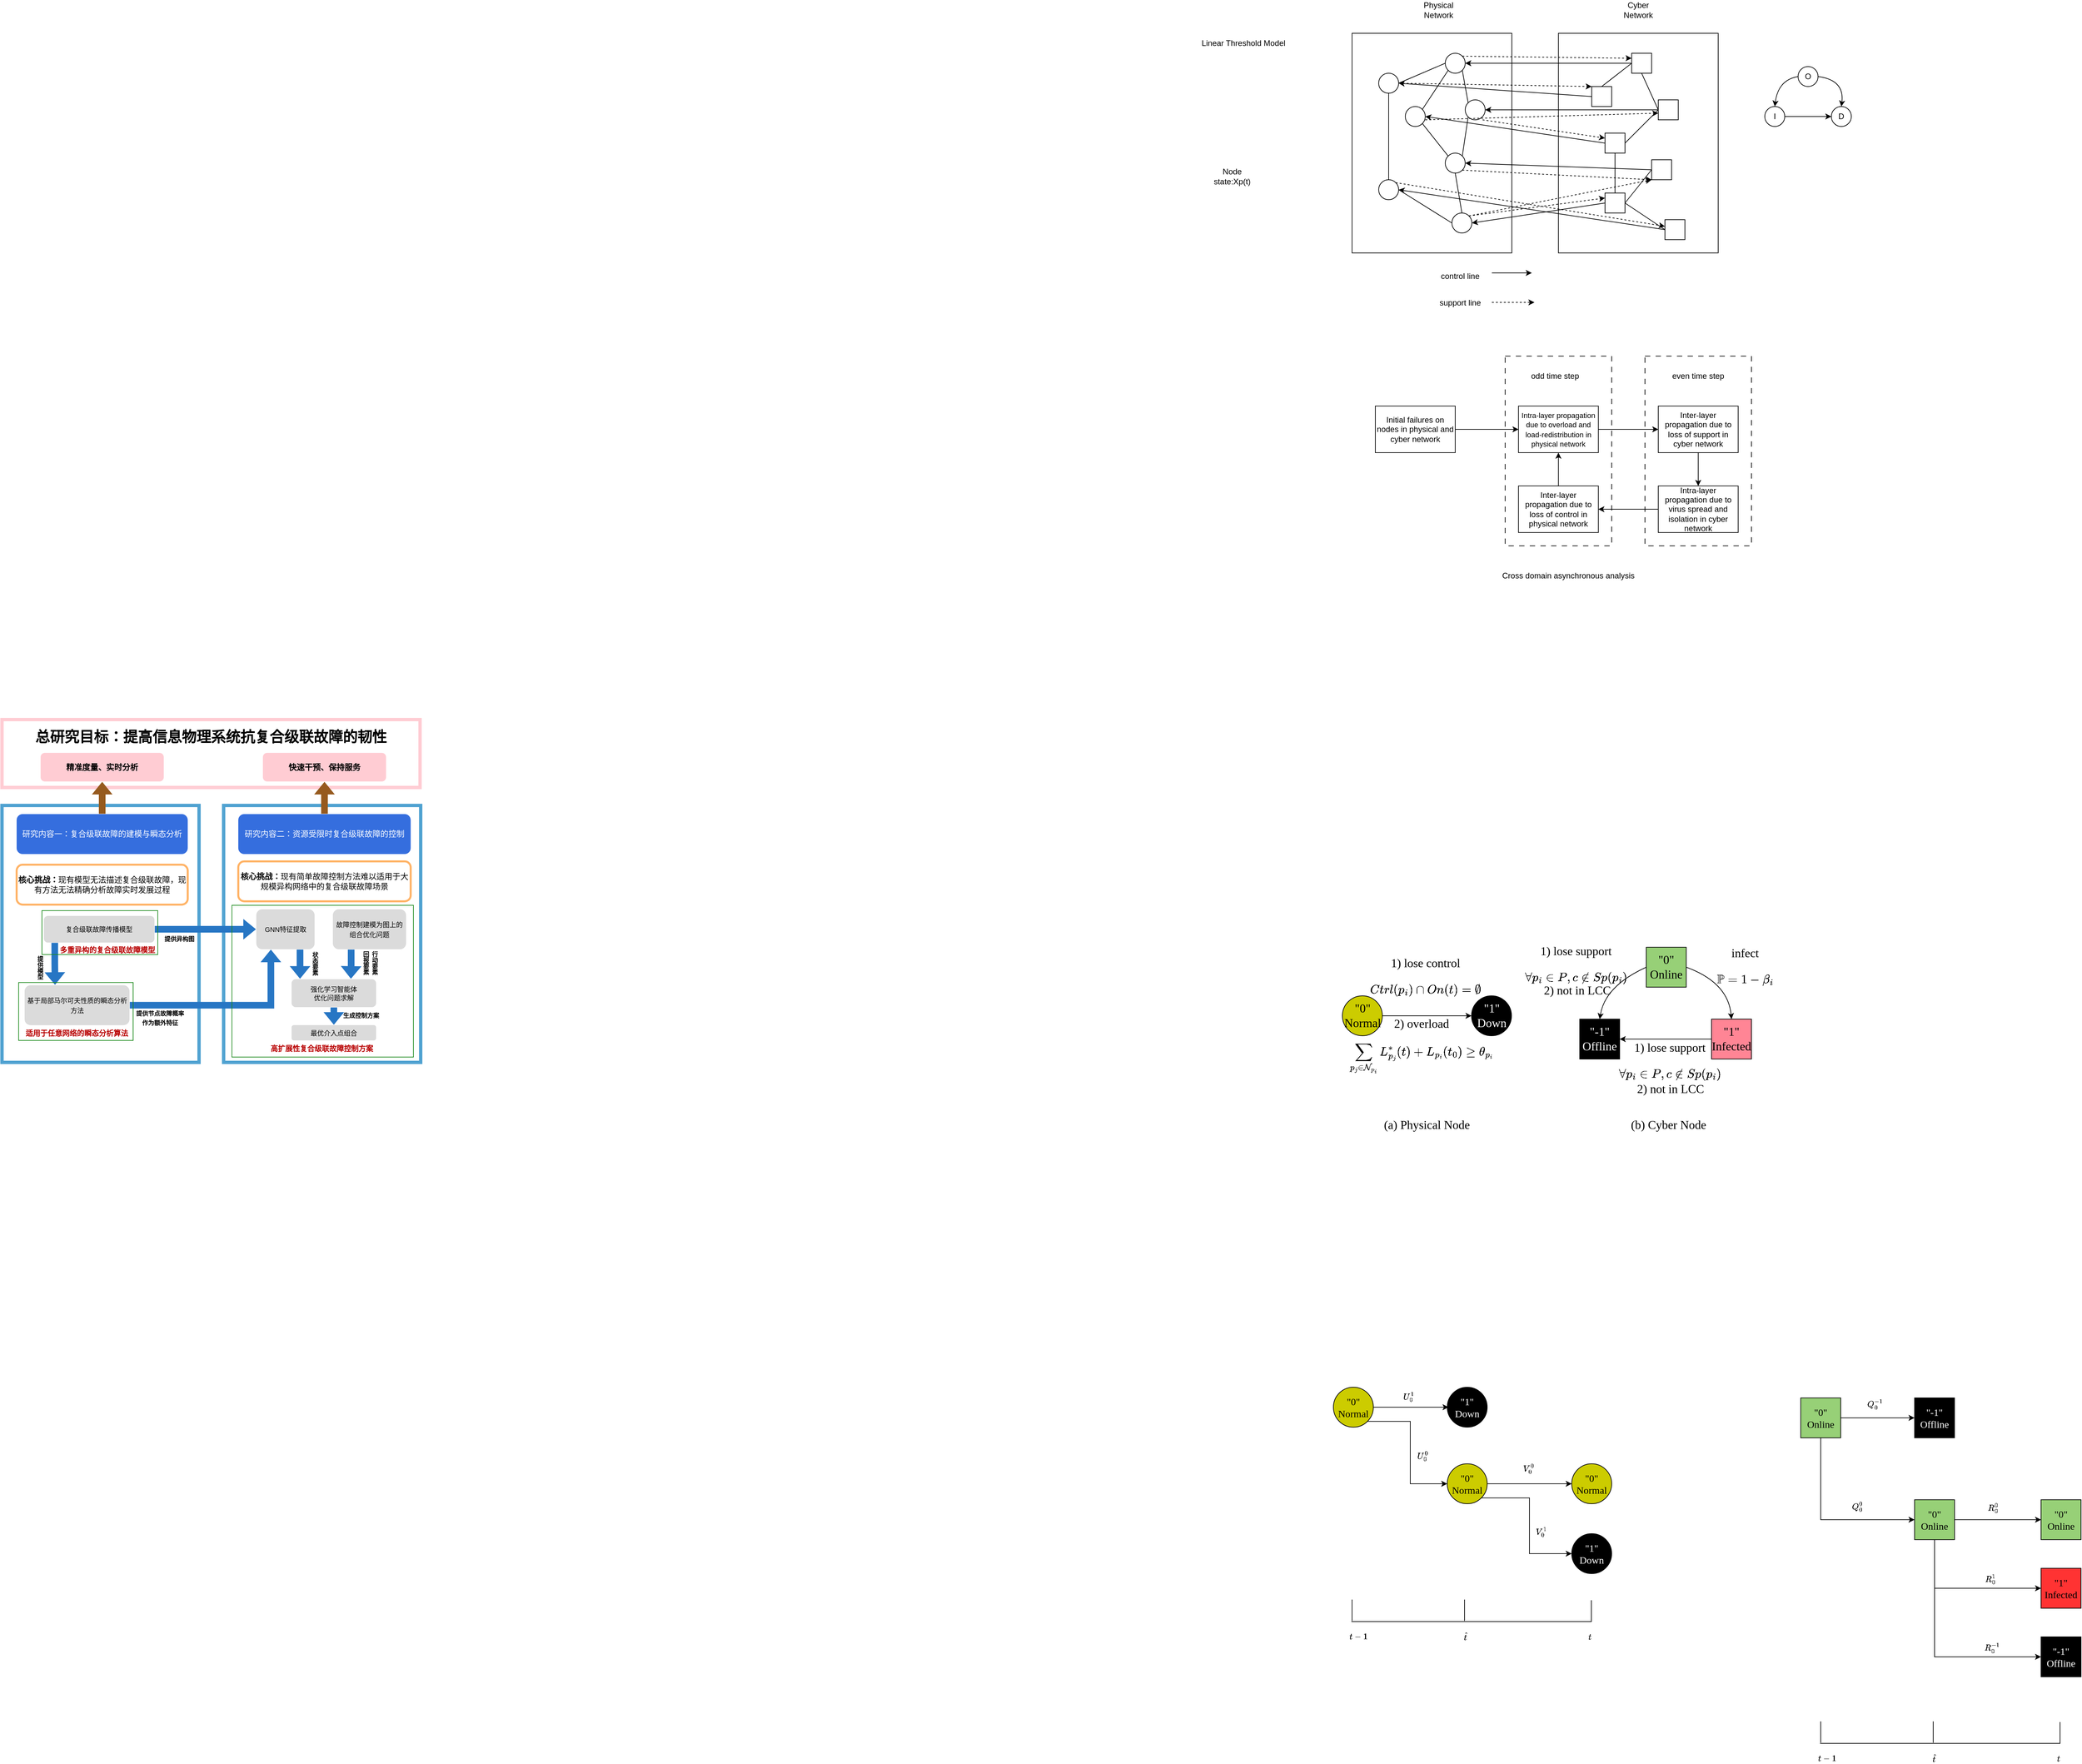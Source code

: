<mxfile version="24.7.16">
  <diagram name="第 1 页" id="u9oxC_GmH5SRg3YtXVf3">
    <mxGraphModel dx="3581" dy="1053" grid="0" gridSize="10" guides="1" tooltips="1" connect="1" arrows="1" fold="1" page="0" pageScale="1" pageWidth="827" pageHeight="1169" math="1" shadow="0">
      <root>
        <mxCell id="0" />
        <mxCell id="1" parent="0" />
        <mxCell id="3hDGh_fN547TRMsfohZi-88" value="" style="rounded=0;whiteSpace=wrap;html=1;dashed=1;dashPattern=8 8;" parent="1" vertex="1">
          <mxGeometry x="190" y="525" width="160" height="285" as="geometry" />
        </mxCell>
        <mxCell id="3hDGh_fN547TRMsfohZi-86" value="" style="rounded=0;whiteSpace=wrap;html=1;dashed=1;dashPattern=8 8;" parent="1" vertex="1">
          <mxGeometry x="-20" y="525" width="160" height="285" as="geometry" />
        </mxCell>
        <mxCell id="3hDGh_fN547TRMsfohZi-1" value="" style="rounded=0;whiteSpace=wrap;html=1;" parent="1" vertex="1">
          <mxGeometry x="-250" y="40" width="240" height="330" as="geometry" />
        </mxCell>
        <mxCell id="3hDGh_fN547TRMsfohZi-2" value="" style="ellipse;whiteSpace=wrap;html=1;aspect=fixed;" parent="1" vertex="1">
          <mxGeometry x="-110" y="70" width="30" height="30" as="geometry" />
        </mxCell>
        <mxCell id="3hDGh_fN547TRMsfohZi-3" value="" style="ellipse;whiteSpace=wrap;html=1;aspect=fixed;" parent="1" vertex="1">
          <mxGeometry x="-170" y="150" width="30" height="30" as="geometry" />
        </mxCell>
        <mxCell id="3hDGh_fN547TRMsfohZi-4" value="" style="ellipse;whiteSpace=wrap;html=1;aspect=fixed;" parent="1" vertex="1">
          <mxGeometry x="-80" y="140" width="30" height="30" as="geometry" />
        </mxCell>
        <mxCell id="3hDGh_fN547TRMsfohZi-5" value="" style="ellipse;whiteSpace=wrap;html=1;aspect=fixed;" parent="1" vertex="1">
          <mxGeometry x="-210" y="100" width="30" height="30" as="geometry" />
        </mxCell>
        <mxCell id="3hDGh_fN547TRMsfohZi-6" value="" style="ellipse;whiteSpace=wrap;html=1;aspect=fixed;" parent="1" vertex="1">
          <mxGeometry x="-210" y="260" width="30" height="30" as="geometry" />
        </mxCell>
        <mxCell id="3hDGh_fN547TRMsfohZi-7" value="" style="ellipse;whiteSpace=wrap;html=1;aspect=fixed;" parent="1" vertex="1">
          <mxGeometry x="-110" y="220" width="30" height="30" as="geometry" />
        </mxCell>
        <mxCell id="3hDGh_fN547TRMsfohZi-8" value="" style="ellipse;whiteSpace=wrap;html=1;aspect=fixed;" parent="1" vertex="1">
          <mxGeometry x="-100" y="310" width="30" height="30" as="geometry" />
        </mxCell>
        <mxCell id="3hDGh_fN547TRMsfohZi-10" value="" style="endArrow=none;html=1;rounded=0;entryX=0;entryY=1;entryDx=0;entryDy=0;exitX=1;exitY=0;exitDx=0;exitDy=0;" parent="1" source="3hDGh_fN547TRMsfohZi-3" target="3hDGh_fN547TRMsfohZi-2" edge="1">
          <mxGeometry width="50" height="50" relative="1" as="geometry">
            <mxPoint x="-90" y="430" as="sourcePoint" />
            <mxPoint x="-40" y="380" as="targetPoint" />
          </mxGeometry>
        </mxCell>
        <mxCell id="3hDGh_fN547TRMsfohZi-11" value="" style="endArrow=none;html=1;rounded=0;entryX=1;entryY=1;entryDx=0;entryDy=0;exitX=0;exitY=0;exitDx=0;exitDy=0;" parent="1" source="3hDGh_fN547TRMsfohZi-4" target="3hDGh_fN547TRMsfohZi-2" edge="1">
          <mxGeometry width="50" height="50" relative="1" as="geometry">
            <mxPoint x="-90" y="430" as="sourcePoint" />
            <mxPoint x="-40" y="380" as="targetPoint" />
          </mxGeometry>
        </mxCell>
        <mxCell id="3hDGh_fN547TRMsfohZi-12" value="" style="endArrow=none;html=1;rounded=0;entryX=0;entryY=0.5;entryDx=0;entryDy=0;exitX=1;exitY=0.5;exitDx=0;exitDy=0;" parent="1" source="3hDGh_fN547TRMsfohZi-5" target="3hDGh_fN547TRMsfohZi-2" edge="1">
          <mxGeometry width="50" height="50" relative="1" as="geometry">
            <mxPoint x="-90" y="430" as="sourcePoint" />
            <mxPoint x="-40" y="380" as="targetPoint" />
          </mxGeometry>
        </mxCell>
        <mxCell id="3hDGh_fN547TRMsfohZi-13" value="" style="endArrow=none;html=1;rounded=0;entryX=1;entryY=1;entryDx=0;entryDy=0;exitX=0;exitY=0;exitDx=0;exitDy=0;" parent="1" source="3hDGh_fN547TRMsfohZi-7" target="3hDGh_fN547TRMsfohZi-3" edge="1">
          <mxGeometry width="50" height="50" relative="1" as="geometry">
            <mxPoint x="-90" y="430" as="sourcePoint" />
            <mxPoint x="-40" y="380" as="targetPoint" />
          </mxGeometry>
        </mxCell>
        <mxCell id="3hDGh_fN547TRMsfohZi-14" value="" style="endArrow=none;html=1;rounded=0;entryX=0;entryY=1;entryDx=0;entryDy=0;exitX=1;exitY=0;exitDx=0;exitDy=0;" parent="1" source="3hDGh_fN547TRMsfohZi-7" target="3hDGh_fN547TRMsfohZi-4" edge="1">
          <mxGeometry width="50" height="50" relative="1" as="geometry">
            <mxPoint x="-90" y="430" as="sourcePoint" />
            <mxPoint x="-40" y="380" as="targetPoint" />
          </mxGeometry>
        </mxCell>
        <mxCell id="3hDGh_fN547TRMsfohZi-15" value="" style="endArrow=none;html=1;rounded=0;entryX=0.5;entryY=1;entryDx=0;entryDy=0;exitX=0.5;exitY=0;exitDx=0;exitDy=0;" parent="1" source="3hDGh_fN547TRMsfohZi-8" target="3hDGh_fN547TRMsfohZi-7" edge="1">
          <mxGeometry width="50" height="50" relative="1" as="geometry">
            <mxPoint x="-90" y="430" as="sourcePoint" />
            <mxPoint x="-40" y="380" as="targetPoint" />
          </mxGeometry>
        </mxCell>
        <mxCell id="3hDGh_fN547TRMsfohZi-16" value="" style="endArrow=none;html=1;rounded=0;entryX=0.5;entryY=1;entryDx=0;entryDy=0;exitX=0.5;exitY=0;exitDx=0;exitDy=0;" parent="1" source="3hDGh_fN547TRMsfohZi-6" target="3hDGh_fN547TRMsfohZi-5" edge="1">
          <mxGeometry width="50" height="50" relative="1" as="geometry">
            <mxPoint x="-90" y="430" as="sourcePoint" />
            <mxPoint x="-40" y="380" as="targetPoint" />
          </mxGeometry>
        </mxCell>
        <mxCell id="3hDGh_fN547TRMsfohZi-17" value="" style="endArrow=none;html=1;rounded=0;entryX=1;entryY=0.5;entryDx=0;entryDy=0;exitX=0;exitY=0.5;exitDx=0;exitDy=0;" parent="1" source="3hDGh_fN547TRMsfohZi-8" target="3hDGh_fN547TRMsfohZi-6" edge="1">
          <mxGeometry width="50" height="50" relative="1" as="geometry">
            <mxPoint x="-90" y="430" as="sourcePoint" />
            <mxPoint x="-40" y="380" as="targetPoint" />
          </mxGeometry>
        </mxCell>
        <mxCell id="3hDGh_fN547TRMsfohZi-18" value="" style="rounded=0;whiteSpace=wrap;html=1;" parent="1" vertex="1">
          <mxGeometry x="60" y="40" width="240" height="330" as="geometry" />
        </mxCell>
        <mxCell id="3hDGh_fN547TRMsfohZi-32" value="" style="rounded=0;whiteSpace=wrap;html=1;" parent="1" vertex="1">
          <mxGeometry x="170" y="70" width="30" height="30" as="geometry" />
        </mxCell>
        <mxCell id="3hDGh_fN547TRMsfohZi-33" value="" style="rounded=0;whiteSpace=wrap;html=1;" parent="1" vertex="1">
          <mxGeometry x="110" y="120" width="30" height="30" as="geometry" />
        </mxCell>
        <mxCell id="3hDGh_fN547TRMsfohZi-34" value="" style="rounded=0;whiteSpace=wrap;html=1;" parent="1" vertex="1">
          <mxGeometry x="210" y="140" width="30" height="30" as="geometry" />
        </mxCell>
        <mxCell id="3hDGh_fN547TRMsfohZi-35" value="" style="rounded=0;whiteSpace=wrap;html=1;" parent="1" vertex="1">
          <mxGeometry x="130" y="190" width="30" height="30" as="geometry" />
        </mxCell>
        <mxCell id="3hDGh_fN547TRMsfohZi-36" value="" style="rounded=0;whiteSpace=wrap;html=1;" parent="1" vertex="1">
          <mxGeometry x="200" y="230" width="30" height="30" as="geometry" />
        </mxCell>
        <mxCell id="3hDGh_fN547TRMsfohZi-37" value="" style="rounded=0;whiteSpace=wrap;html=1;" parent="1" vertex="1">
          <mxGeometry x="130" y="280" width="30" height="30" as="geometry" />
        </mxCell>
        <mxCell id="3hDGh_fN547TRMsfohZi-38" value="" style="rounded=0;whiteSpace=wrap;html=1;" parent="1" vertex="1">
          <mxGeometry x="220" y="320" width="30" height="30" as="geometry" />
        </mxCell>
        <mxCell id="3hDGh_fN547TRMsfohZi-39" value="" style="endArrow=none;html=1;rounded=0;entryX=0;entryY=0.5;entryDx=0;entryDy=0;exitX=0.5;exitY=0;exitDx=0;exitDy=0;" parent="1" source="3hDGh_fN547TRMsfohZi-33" target="3hDGh_fN547TRMsfohZi-32" edge="1">
          <mxGeometry width="50" height="50" relative="1" as="geometry">
            <mxPoint x="-40" y="310" as="sourcePoint" />
            <mxPoint x="10" y="260" as="targetPoint" />
          </mxGeometry>
        </mxCell>
        <mxCell id="3hDGh_fN547TRMsfohZi-40" value="" style="endArrow=none;html=1;rounded=0;entryX=0.5;entryY=1;entryDx=0;entryDy=0;exitX=0;exitY=0.5;exitDx=0;exitDy=0;" parent="1" source="3hDGh_fN547TRMsfohZi-34" target="3hDGh_fN547TRMsfohZi-32" edge="1">
          <mxGeometry width="50" height="50" relative="1" as="geometry">
            <mxPoint x="-40" y="310" as="sourcePoint" />
            <mxPoint x="10" y="260" as="targetPoint" />
          </mxGeometry>
        </mxCell>
        <mxCell id="3hDGh_fN547TRMsfohZi-41" value="" style="endArrow=none;html=1;rounded=0;entryX=0;entryY=0.5;entryDx=0;entryDy=0;exitX=1;exitY=0.5;exitDx=0;exitDy=0;" parent="1" source="3hDGh_fN547TRMsfohZi-35" target="3hDGh_fN547TRMsfohZi-34" edge="1">
          <mxGeometry width="50" height="50" relative="1" as="geometry">
            <mxPoint x="-40" y="310" as="sourcePoint" />
            <mxPoint x="10" y="260" as="targetPoint" />
          </mxGeometry>
        </mxCell>
        <mxCell id="3hDGh_fN547TRMsfohZi-42" value="" style="endArrow=none;html=1;rounded=0;entryX=0.5;entryY=1;entryDx=0;entryDy=0;exitX=0.5;exitY=0;exitDx=0;exitDy=0;" parent="1" source="3hDGh_fN547TRMsfohZi-37" target="3hDGh_fN547TRMsfohZi-35" edge="1">
          <mxGeometry width="50" height="50" relative="1" as="geometry">
            <mxPoint x="-40" y="310" as="sourcePoint" />
            <mxPoint x="10" y="260" as="targetPoint" />
          </mxGeometry>
        </mxCell>
        <mxCell id="3hDGh_fN547TRMsfohZi-43" value="" style="endArrow=none;html=1;rounded=0;entryX=0;entryY=0.5;entryDx=0;entryDy=0;exitX=1;exitY=0.5;exitDx=0;exitDy=0;" parent="1" source="3hDGh_fN547TRMsfohZi-37" target="3hDGh_fN547TRMsfohZi-36" edge="1">
          <mxGeometry width="50" height="50" relative="1" as="geometry">
            <mxPoint x="-40" y="310" as="sourcePoint" />
            <mxPoint x="10" y="260" as="targetPoint" />
          </mxGeometry>
        </mxCell>
        <mxCell id="3hDGh_fN547TRMsfohZi-44" value="" style="endArrow=none;html=1;rounded=0;entryX=0;entryY=0.5;entryDx=0;entryDy=0;exitX=1;exitY=0.5;exitDx=0;exitDy=0;" parent="1" source="3hDGh_fN547TRMsfohZi-37" target="3hDGh_fN547TRMsfohZi-38" edge="1">
          <mxGeometry width="50" height="50" relative="1" as="geometry">
            <mxPoint x="-40" y="310" as="sourcePoint" />
            <mxPoint x="10" y="260" as="targetPoint" />
          </mxGeometry>
        </mxCell>
        <mxCell id="3hDGh_fN547TRMsfohZi-45" value="" style="endArrow=classic;html=1;rounded=0;exitX=0;exitY=0.5;exitDx=0;exitDy=0;entryX=1;entryY=0.5;entryDx=0;entryDy=0;" parent="1" source="3hDGh_fN547TRMsfohZi-37" target="3hDGh_fN547TRMsfohZi-8" edge="1">
          <mxGeometry width="50" height="50" relative="1" as="geometry">
            <mxPoint x="30" y="310" as="sourcePoint" />
            <mxPoint x="80" y="260" as="targetPoint" />
          </mxGeometry>
        </mxCell>
        <mxCell id="3hDGh_fN547TRMsfohZi-46" value="" style="endArrow=classic;html=1;rounded=0;exitX=0;exitY=0.5;exitDx=0;exitDy=0;entryX=1;entryY=0.5;entryDx=0;entryDy=0;" parent="1" source="3hDGh_fN547TRMsfohZi-38" target="3hDGh_fN547TRMsfohZi-6" edge="1">
          <mxGeometry width="50" height="50" relative="1" as="geometry">
            <mxPoint x="30" y="310" as="sourcePoint" />
            <mxPoint x="80" y="260" as="targetPoint" />
          </mxGeometry>
        </mxCell>
        <mxCell id="3hDGh_fN547TRMsfohZi-47" value="" style="endArrow=classic;html=1;rounded=0;exitX=0;exitY=0.5;exitDx=0;exitDy=0;entryX=1;entryY=0.5;entryDx=0;entryDy=0;" parent="1" source="3hDGh_fN547TRMsfohZi-36" target="3hDGh_fN547TRMsfohZi-7" edge="1">
          <mxGeometry width="50" height="50" relative="1" as="geometry">
            <mxPoint x="30" y="310" as="sourcePoint" />
            <mxPoint x="80" y="260" as="targetPoint" />
          </mxGeometry>
        </mxCell>
        <mxCell id="3hDGh_fN547TRMsfohZi-48" value="" style="endArrow=classic;html=1;rounded=0;exitX=0;exitY=0.5;exitDx=0;exitDy=0;entryX=1;entryY=0.5;entryDx=0;entryDy=0;" parent="1" source="3hDGh_fN547TRMsfohZi-35" target="3hDGh_fN547TRMsfohZi-3" edge="1">
          <mxGeometry width="50" height="50" relative="1" as="geometry">
            <mxPoint x="30" y="310" as="sourcePoint" />
            <mxPoint x="80" y="260" as="targetPoint" />
          </mxGeometry>
        </mxCell>
        <mxCell id="3hDGh_fN547TRMsfohZi-49" value="" style="endArrow=classic;html=1;rounded=0;exitX=0;exitY=0.5;exitDx=0;exitDy=0;entryX=1;entryY=0.5;entryDx=0;entryDy=0;" parent="1" source="3hDGh_fN547TRMsfohZi-34" target="3hDGh_fN547TRMsfohZi-4" edge="1">
          <mxGeometry width="50" height="50" relative="1" as="geometry">
            <mxPoint x="30" y="310" as="sourcePoint" />
            <mxPoint x="80" y="260" as="targetPoint" />
          </mxGeometry>
        </mxCell>
        <mxCell id="3hDGh_fN547TRMsfohZi-50" value="" style="endArrow=classic;html=1;rounded=0;exitX=0;exitY=0.5;exitDx=0;exitDy=0;entryX=1;entryY=0.5;entryDx=0;entryDy=0;" parent="1" source="3hDGh_fN547TRMsfohZi-33" target="3hDGh_fN547TRMsfohZi-5" edge="1">
          <mxGeometry width="50" height="50" relative="1" as="geometry">
            <mxPoint x="30" y="310" as="sourcePoint" />
            <mxPoint x="80" y="260" as="targetPoint" />
          </mxGeometry>
        </mxCell>
        <mxCell id="3hDGh_fN547TRMsfohZi-51" value="" style="endArrow=classic;html=1;rounded=0;exitX=0;exitY=0.5;exitDx=0;exitDy=0;entryX=1;entryY=0.5;entryDx=0;entryDy=0;" parent="1" source="3hDGh_fN547TRMsfohZi-32" target="3hDGh_fN547TRMsfohZi-2" edge="1">
          <mxGeometry width="50" height="50" relative="1" as="geometry">
            <mxPoint x="30" y="310" as="sourcePoint" />
            <mxPoint x="80" y="260" as="targetPoint" />
          </mxGeometry>
        </mxCell>
        <mxCell id="3hDGh_fN547TRMsfohZi-52" value="" style="endArrow=classic;html=1;rounded=0;exitX=1;exitY=0;exitDx=0;exitDy=0;entryX=0;entryY=0.25;entryDx=0;entryDy=0;dashed=1;" parent="1" source="3hDGh_fN547TRMsfohZi-2" target="3hDGh_fN547TRMsfohZi-32" edge="1">
          <mxGeometry width="50" height="50" relative="1" as="geometry">
            <mxPoint x="30" y="310" as="sourcePoint" />
            <mxPoint x="80" y="260" as="targetPoint" />
          </mxGeometry>
        </mxCell>
        <mxCell id="3hDGh_fN547TRMsfohZi-53" value="Physical Network" style="text;html=1;strokeColor=none;fillColor=none;align=center;verticalAlign=middle;whiteSpace=wrap;rounded=0;" parent="1" vertex="1">
          <mxGeometry x="-150" y="-10" width="60" height="30" as="geometry" />
        </mxCell>
        <mxCell id="3hDGh_fN547TRMsfohZi-54" value="Cyber Network" style="text;html=1;strokeColor=none;fillColor=none;align=center;verticalAlign=middle;whiteSpace=wrap;rounded=0;" parent="1" vertex="1">
          <mxGeometry x="150" y="-10" width="60" height="30" as="geometry" />
        </mxCell>
        <mxCell id="3hDGh_fN547TRMsfohZi-55" value="Linear Threshold Model" style="text;html=1;strokeColor=none;fillColor=none;align=center;verticalAlign=middle;whiteSpace=wrap;rounded=0;" parent="1" vertex="1">
          <mxGeometry x="-483" y="40" width="140" height="30" as="geometry" />
        </mxCell>
        <mxCell id="3hDGh_fN547TRMsfohZi-56" value="Node state:Xp(t)" style="text;html=1;strokeColor=none;fillColor=none;align=center;verticalAlign=middle;whiteSpace=wrap;rounded=0;" parent="1" vertex="1">
          <mxGeometry x="-460" y="240" width="60" height="30" as="geometry" />
        </mxCell>
        <mxCell id="3hDGh_fN547TRMsfohZi-57" value="O" style="ellipse;whiteSpace=wrap;html=1;aspect=fixed;" parent="1" vertex="1">
          <mxGeometry x="420" y="90" width="30" height="30" as="geometry" />
        </mxCell>
        <mxCell id="3hDGh_fN547TRMsfohZi-58" value="I" style="ellipse;whiteSpace=wrap;html=1;aspect=fixed;" parent="1" vertex="1">
          <mxGeometry x="370" y="150" width="30" height="30" as="geometry" />
        </mxCell>
        <mxCell id="3hDGh_fN547TRMsfohZi-59" value="D" style="ellipse;whiteSpace=wrap;html=1;aspect=fixed;" parent="1" vertex="1">
          <mxGeometry x="470" y="150" width="30" height="30" as="geometry" />
        </mxCell>
        <mxCell id="3hDGh_fN547TRMsfohZi-60" value="" style="curved=1;endArrow=classic;html=1;rounded=0;exitX=0;exitY=0.5;exitDx=0;exitDy=0;entryX=0.5;entryY=0;entryDx=0;entryDy=0;" parent="1" source="3hDGh_fN547TRMsfohZi-57" target="3hDGh_fN547TRMsfohZi-58" edge="1">
          <mxGeometry width="50" height="50" relative="1" as="geometry">
            <mxPoint x="310" y="300" as="sourcePoint" />
            <mxPoint x="410" y="150" as="targetPoint" />
            <Array as="points">
              <mxPoint x="390" y="110" />
            </Array>
          </mxGeometry>
        </mxCell>
        <mxCell id="3hDGh_fN547TRMsfohZi-61" value="" style="curved=1;endArrow=classic;html=1;rounded=0;exitX=1;exitY=0.5;exitDx=0;exitDy=0;entryX=0.5;entryY=0;entryDx=0;entryDy=0;" parent="1" source="3hDGh_fN547TRMsfohZi-57" target="3hDGh_fN547TRMsfohZi-59" edge="1">
          <mxGeometry width="50" height="50" relative="1" as="geometry">
            <mxPoint x="430" y="115" as="sourcePoint" />
            <mxPoint x="395" y="160" as="targetPoint" />
            <Array as="points">
              <mxPoint x="490" y="110" />
            </Array>
          </mxGeometry>
        </mxCell>
        <mxCell id="3hDGh_fN547TRMsfohZi-62" value="" style="endArrow=classic;html=1;rounded=0;exitX=1;exitY=0.5;exitDx=0;exitDy=0;entryX=0;entryY=0.5;entryDx=0;entryDy=0;" parent="1" source="3hDGh_fN547TRMsfohZi-58" target="3hDGh_fN547TRMsfohZi-59" edge="1">
          <mxGeometry width="50" height="50" relative="1" as="geometry">
            <mxPoint x="310" y="300" as="sourcePoint" />
            <mxPoint x="360" y="250" as="targetPoint" />
          </mxGeometry>
        </mxCell>
        <mxCell id="3hDGh_fN547TRMsfohZi-63" value="" style="endArrow=classic;html=1;rounded=0;" parent="1" edge="1">
          <mxGeometry width="50" height="50" relative="1" as="geometry">
            <mxPoint x="-40" y="400" as="sourcePoint" />
            <mxPoint x="20" y="400" as="targetPoint" />
          </mxGeometry>
        </mxCell>
        <mxCell id="3hDGh_fN547TRMsfohZi-64" value="control line" style="text;html=1;strokeColor=none;fillColor=none;align=center;verticalAlign=middle;whiteSpace=wrap;rounded=0;" parent="1" vertex="1">
          <mxGeometry x="-125" y="390" width="75" height="30" as="geometry" />
        </mxCell>
        <mxCell id="3hDGh_fN547TRMsfohZi-65" value="support line" style="text;html=1;strokeColor=none;fillColor=none;align=center;verticalAlign=middle;whiteSpace=wrap;rounded=0;" parent="1" vertex="1">
          <mxGeometry x="-125" y="430" width="75" height="30" as="geometry" />
        </mxCell>
        <mxCell id="3hDGh_fN547TRMsfohZi-66" value="" style="endArrow=classic;html=1;rounded=0;exitX=1;exitY=0;exitDx=0;exitDy=0;dashed=1;" parent="1" edge="1">
          <mxGeometry width="50" height="50" relative="1" as="geometry">
            <mxPoint x="-40" y="444.29" as="sourcePoint" />
            <mxPoint x="24" y="444.29" as="targetPoint" />
          </mxGeometry>
        </mxCell>
        <mxCell id="3hDGh_fN547TRMsfohZi-67" value="" style="endArrow=classic;html=1;rounded=0;exitX=1;exitY=0.5;exitDx=0;exitDy=0;dashed=1;" parent="1" source="3hDGh_fN547TRMsfohZi-5" edge="1">
          <mxGeometry width="50" height="50" relative="1" as="geometry">
            <mxPoint x="-74" y="84" as="sourcePoint" />
            <mxPoint x="110" y="120" as="targetPoint" />
          </mxGeometry>
        </mxCell>
        <mxCell id="3hDGh_fN547TRMsfohZi-68" value="" style="endArrow=classic;html=1;rounded=0;dashed=1;" parent="1" edge="1">
          <mxGeometry width="50" height="50" relative="1" as="geometry">
            <mxPoint x="-140" y="170" as="sourcePoint" />
            <mxPoint x="210" y="160" as="targetPoint" />
          </mxGeometry>
        </mxCell>
        <mxCell id="3hDGh_fN547TRMsfohZi-69" value="" style="endArrow=classic;html=1;rounded=0;entryX=0;entryY=0.25;entryDx=0;entryDy=0;dashed=1;" parent="1" target="3hDGh_fN547TRMsfohZi-35" edge="1">
          <mxGeometry width="50" height="50" relative="1" as="geometry">
            <mxPoint x="-54" y="170" as="sourcePoint" />
            <mxPoint x="200" y="108" as="targetPoint" />
          </mxGeometry>
        </mxCell>
        <mxCell id="3hDGh_fN547TRMsfohZi-70" value="" style="endArrow=classic;html=1;rounded=0;exitX=1;exitY=1;exitDx=0;exitDy=0;dashed=1;" parent="1" source="3hDGh_fN547TRMsfohZi-7" edge="1">
          <mxGeometry width="50" height="50" relative="1" as="geometry">
            <mxPoint x="-44" y="114" as="sourcePoint" />
            <mxPoint x="200" y="260" as="targetPoint" />
          </mxGeometry>
        </mxCell>
        <mxCell id="3hDGh_fN547TRMsfohZi-71" value="" style="endArrow=classic;html=1;rounded=0;exitX=1;exitY=0;exitDx=0;exitDy=0;dashed=1;" parent="1" source="3hDGh_fN547TRMsfohZi-6" edge="1">
          <mxGeometry width="50" height="50" relative="1" as="geometry">
            <mxPoint x="-34" y="124" as="sourcePoint" />
            <mxPoint x="220" y="330" as="targetPoint" />
          </mxGeometry>
        </mxCell>
        <mxCell id="3hDGh_fN547TRMsfohZi-72" value="" style="endArrow=classic;html=1;rounded=0;exitX=1;exitY=0;exitDx=0;exitDy=0;entryX=0;entryY=0.25;entryDx=0;entryDy=0;dashed=1;" parent="1" source="3hDGh_fN547TRMsfohZi-8" target="3hDGh_fN547TRMsfohZi-37" edge="1">
          <mxGeometry width="50" height="50" relative="1" as="geometry">
            <mxPoint x="-24" y="134" as="sourcePoint" />
            <mxPoint x="230" y="138" as="targetPoint" />
          </mxGeometry>
        </mxCell>
        <mxCell id="3hDGh_fN547TRMsfohZi-73" value="" style="endArrow=classic;html=1;rounded=0;exitX=1;exitY=0;exitDx=0;exitDy=0;dashed=1;" parent="1" source="3hDGh_fN547TRMsfohZi-8" edge="1">
          <mxGeometry width="50" height="50" relative="1" as="geometry">
            <mxPoint x="-14" y="144" as="sourcePoint" />
            <mxPoint x="200" y="260" as="targetPoint" />
          </mxGeometry>
        </mxCell>
        <mxCell id="3hDGh_fN547TRMsfohZi-74" value="Initial failures on nodes in physical and cyber network" style="rounded=0;whiteSpace=wrap;html=1;" parent="1" vertex="1">
          <mxGeometry x="-215" y="600" width="120" height="70" as="geometry" />
        </mxCell>
        <mxCell id="3hDGh_fN547TRMsfohZi-75" value="" style="endArrow=classic;html=1;rounded=0;exitX=1;exitY=0.5;exitDx=0;exitDy=0;" parent="1" source="3hDGh_fN547TRMsfohZi-74" target="3hDGh_fN547TRMsfohZi-76" edge="1">
          <mxGeometry width="50" height="50" relative="1" as="geometry">
            <mxPoint x="70" y="530" as="sourcePoint" />
            <mxPoint x="20" y="640" as="targetPoint" />
          </mxGeometry>
        </mxCell>
        <mxCell id="3hDGh_fN547TRMsfohZi-84" value="" style="edgeStyle=orthogonalEdgeStyle;rounded=0;orthogonalLoop=1;jettySize=auto;html=1;" parent="1" source="3hDGh_fN547TRMsfohZi-76" target="3hDGh_fN547TRMsfohZi-77" edge="1">
          <mxGeometry relative="1" as="geometry" />
        </mxCell>
        <mxCell id="3hDGh_fN547TRMsfohZi-76" value="&lt;font style=&quot;font-size: 11px;&quot;&gt;Intra-layer propagation due to overload and load-redistribution in physical network&lt;/font&gt;" style="rounded=0;whiteSpace=wrap;html=1;" parent="1" vertex="1">
          <mxGeometry y="600" width="120" height="70" as="geometry" />
        </mxCell>
        <mxCell id="3hDGh_fN547TRMsfohZi-80" value="" style="edgeStyle=orthogonalEdgeStyle;rounded=0;orthogonalLoop=1;jettySize=auto;html=1;" parent="1" source="3hDGh_fN547TRMsfohZi-77" target="3hDGh_fN547TRMsfohZi-79" edge="1">
          <mxGeometry relative="1" as="geometry" />
        </mxCell>
        <mxCell id="3hDGh_fN547TRMsfohZi-77" value="Inter-layer propagation due to loss of support in cyber network" style="rounded=0;whiteSpace=wrap;html=1;" parent="1" vertex="1">
          <mxGeometry x="210" y="600" width="120" height="70" as="geometry" />
        </mxCell>
        <mxCell id="3hDGh_fN547TRMsfohZi-82" value="" style="edgeStyle=orthogonalEdgeStyle;rounded=0;orthogonalLoop=1;jettySize=auto;html=1;" parent="1" source="3hDGh_fN547TRMsfohZi-79" target="3hDGh_fN547TRMsfohZi-81" edge="1">
          <mxGeometry relative="1" as="geometry" />
        </mxCell>
        <mxCell id="3hDGh_fN547TRMsfohZi-79" value="Intra-layer propagation due to virus spread and isolation in cyber network" style="rounded=0;whiteSpace=wrap;html=1;" parent="1" vertex="1">
          <mxGeometry x="210" y="720" width="120" height="70" as="geometry" />
        </mxCell>
        <mxCell id="3hDGh_fN547TRMsfohZi-83" value="" style="edgeStyle=orthogonalEdgeStyle;rounded=0;orthogonalLoop=1;jettySize=auto;html=1;" parent="1" source="3hDGh_fN547TRMsfohZi-81" target="3hDGh_fN547TRMsfohZi-76" edge="1">
          <mxGeometry relative="1" as="geometry" />
        </mxCell>
        <mxCell id="3hDGh_fN547TRMsfohZi-81" value="Inter-layer propagation due to loss of control in physical network" style="rounded=0;whiteSpace=wrap;html=1;" parent="1" vertex="1">
          <mxGeometry y="720" width="120" height="70" as="geometry" />
        </mxCell>
        <mxCell id="3hDGh_fN547TRMsfohZi-85" value="Cross domain asynchronous analysis" style="text;html=1;strokeColor=none;fillColor=none;align=center;verticalAlign=middle;whiteSpace=wrap;rounded=0;" parent="1" vertex="1">
          <mxGeometry x="-40" y="840" width="230" height="30" as="geometry" />
        </mxCell>
        <mxCell id="3hDGh_fN547TRMsfohZi-87" value="odd time step" style="text;html=1;strokeColor=none;fillColor=none;align=center;verticalAlign=middle;whiteSpace=wrap;rounded=0;" parent="1" vertex="1">
          <mxGeometry x="15" y="540" width="80" height="30" as="geometry" />
        </mxCell>
        <mxCell id="3hDGh_fN547TRMsfohZi-89" value="even time step" style="text;html=1;strokeColor=none;fillColor=none;align=center;verticalAlign=middle;whiteSpace=wrap;rounded=0;" parent="1" vertex="1">
          <mxGeometry x="225" y="540" width="90" height="30" as="geometry" />
        </mxCell>
        <mxCell id="nRc3fNsSbU6mbXqscD8P-4" style="edgeStyle=orthogonalEdgeStyle;rounded=0;orthogonalLoop=1;jettySize=auto;html=1;exitX=1;exitY=0.5;exitDx=0;exitDy=0;entryX=0;entryY=0.5;entryDx=0;entryDy=0;" parent="1" source="nRc3fNsSbU6mbXqscD8P-1" edge="1">
          <mxGeometry relative="1" as="geometry">
            <mxPoint x="-105" y="2104" as="targetPoint" />
          </mxGeometry>
        </mxCell>
        <mxCell id="nRc3fNsSbU6mbXqscD8P-6" value="$$U_0^1$$" style="edgeLabel;html=1;align=center;verticalAlign=middle;resizable=0;points=[];labelBackgroundColor=none;" parent="nRc3fNsSbU6mbXqscD8P-4" vertex="1" connectable="0">
          <mxGeometry x="-0.097" y="3" relative="1" as="geometry">
            <mxPoint x="2" y="-13" as="offset" />
          </mxGeometry>
        </mxCell>
        <mxCell id="nRc3fNsSbU6mbXqscD8P-10" style="edgeStyle=orthogonalEdgeStyle;rounded=0;orthogonalLoop=1;jettySize=auto;html=1;exitX=1;exitY=1;exitDx=0;exitDy=0;entryX=0;entryY=0.5;entryDx=0;entryDy=0;" parent="1" source="nRc3fNsSbU6mbXqscD8P-1" target="nRc3fNsSbU6mbXqscD8P-9" edge="1">
          <mxGeometry relative="1" as="geometry" />
        </mxCell>
        <mxCell id="nRc3fNsSbU6mbXqscD8P-1" value="&quot;0&quot;&lt;br style=&quot;border-color: var(--border-color); font-size: 15px;&quot;&gt;&lt;span style=&quot;font-size: 15px;&quot;&gt;Normal&lt;/span&gt;" style="ellipse;whiteSpace=wrap;html=1;aspect=fixed;fillColor=#CCCC00;fontFamily=Times New Roman;fontSize=15;" parent="1" vertex="1">
          <mxGeometry x="-278" y="2074" width="60" height="60" as="geometry" />
        </mxCell>
        <mxCell id="nRc3fNsSbU6mbXqscD8P-5" style="edgeStyle=orthogonalEdgeStyle;rounded=0;orthogonalLoop=1;jettySize=auto;html=1;exitX=1;exitY=0.5;exitDx=0;exitDy=0;entryX=0;entryY=0.5;entryDx=0;entryDy=0;" parent="1" source="nRc3fNsSbU6mbXqscD8P-9" target="nRc3fNsSbU6mbXqscD8P-3" edge="1">
          <mxGeometry relative="1" as="geometry">
            <mxPoint x="13" y="2218.5" as="sourcePoint" />
            <mxPoint x="126" y="2218.5" as="targetPoint" />
          </mxGeometry>
        </mxCell>
        <mxCell id="nRc3fNsSbU6mbXqscD8P-7" value="$$V_0^0$$" style="edgeLabel;html=1;align=center;verticalAlign=middle;resizable=0;points=[];labelBackgroundColor=none;" parent="nRc3fNsSbU6mbXqscD8P-5" vertex="1" connectable="0">
          <mxGeometry x="-0.009" y="-4" relative="1" as="geometry">
            <mxPoint x="-1" y="-27" as="offset" />
          </mxGeometry>
        </mxCell>
        <mxCell id="nRc3fNsSbU6mbXqscD8P-3" value="&quot;0&quot;&lt;br style=&quot;border-color: var(--border-color); font-size: 15px;&quot;&gt;&lt;span style=&quot;font-size: 15px;&quot;&gt;Normal&lt;/span&gt;" style="ellipse;whiteSpace=wrap;html=1;aspect=fixed;fillColor=#CCCC00;fontFamily=Times New Roman;fontSize=15;" parent="1" vertex="1">
          <mxGeometry x="80" y="2189" width="60" height="60" as="geometry" />
        </mxCell>
        <mxCell id="nRc3fNsSbU6mbXqscD8P-8" value="&lt;font color=&quot;#ffffff&quot; style=&quot;font-size: 15px;&quot;&gt;&quot;1&quot;&lt;br style=&quot;border-color: var(--border-color); font-size: 15px;&quot;&gt;&lt;/font&gt;&lt;span style=&quot;color: rgb(255, 255, 255); font-size: 15px;&quot;&gt;Down&lt;/span&gt;" style="ellipse;whiteSpace=wrap;html=1;aspect=fixed;fillColor=#000000;fontFamily=Times New Roman;fontSize=15;" parent="1" vertex="1">
          <mxGeometry x="-107" y="2074" width="60" height="60" as="geometry" />
        </mxCell>
        <mxCell id="nRc3fNsSbU6mbXqscD8P-15" style="edgeStyle=orthogonalEdgeStyle;rounded=0;orthogonalLoop=1;jettySize=auto;html=1;exitX=1;exitY=1;exitDx=0;exitDy=0;entryX=0;entryY=0.5;entryDx=0;entryDy=0;" parent="1" source="nRc3fNsSbU6mbXqscD8P-9" target="nRc3fNsSbU6mbXqscD8P-14" edge="1">
          <mxGeometry relative="1" as="geometry" />
        </mxCell>
        <mxCell id="nRc3fNsSbU6mbXqscD8P-9" value="&quot;0&quot;&lt;br style=&quot;border-color: var(--border-color); font-size: 15px;&quot;&gt;&lt;span style=&quot;font-size: 15px;&quot;&gt;Normal&lt;/span&gt;" style="ellipse;whiteSpace=wrap;html=1;aspect=fixed;fillColor=#CCCC00;fontFamily=Times New Roman;fontSize=15;" parent="1" vertex="1">
          <mxGeometry x="-107" y="2189" width="60" height="60" as="geometry" />
        </mxCell>
        <mxCell id="nRc3fNsSbU6mbXqscD8P-13" value="$$U_0^0$$" style="edgeLabel;html=1;align=center;verticalAlign=middle;resizable=0;points=[];labelBackgroundColor=none;" parent="1" vertex="1" connectable="0">
          <mxGeometry x="-158" y="2177" as="geometry">
            <mxPoint x="14" as="offset" />
          </mxGeometry>
        </mxCell>
        <mxCell id="nRc3fNsSbU6mbXqscD8P-14" value="&lt;font color=&quot;#ffffff&quot; style=&quot;font-size: 15px;&quot;&gt;&quot;1&quot;&lt;br style=&quot;border-color: var(--border-color); font-size: 15px;&quot;&gt;&lt;/font&gt;&lt;span style=&quot;color: rgb(255, 255, 255); font-size: 15px;&quot;&gt;Down&lt;/span&gt;" style="ellipse;whiteSpace=wrap;html=1;aspect=fixed;fillColor=#000000;fontFamily=Times New Roman;fontSize=15;" parent="1" vertex="1">
          <mxGeometry x="80" y="2294" width="60" height="60" as="geometry" />
        </mxCell>
        <mxCell id="nRc3fNsSbU6mbXqscD8P-16" value="$$V_0^1$$" style="edgeLabel;html=1;align=center;verticalAlign=middle;resizable=0;points=[];labelBackgroundColor=none;" parent="1" vertex="1" connectable="0">
          <mxGeometry x="50" y="2287" as="geometry">
            <mxPoint x="-16" y="4" as="offset" />
          </mxGeometry>
        </mxCell>
        <mxCell id="nRc3fNsSbU6mbXqscD8P-17" value="" style="endArrow=none;html=1;rounded=0;" parent="1" edge="1">
          <mxGeometry width="50" height="50" relative="1" as="geometry">
            <mxPoint x="-251" y="2426" as="sourcePoint" />
            <mxPoint x="110" y="2426" as="targetPoint" />
          </mxGeometry>
        </mxCell>
        <mxCell id="nRc3fNsSbU6mbXqscD8P-21" value="$$t-1$$" style="edgeLabel;html=1;align=center;verticalAlign=middle;resizable=0;points=[];" parent="nRc3fNsSbU6mbXqscD8P-17" vertex="1" connectable="0">
          <mxGeometry x="-0.948" y="-2" relative="1" as="geometry">
            <mxPoint y="21" as="offset" />
          </mxGeometry>
        </mxCell>
        <mxCell id="nRc3fNsSbU6mbXqscD8P-22" value="$$\hat{t}$$" style="edgeLabel;html=1;align=center;verticalAlign=middle;resizable=0;points=[];" parent="1" vertex="1" connectable="0">
          <mxGeometry x="-80" y="2449" as="geometry" />
        </mxCell>
        <mxCell id="nRc3fNsSbU6mbXqscD8P-23" value="$$t$$" style="edgeLabel;html=1;align=center;verticalAlign=middle;resizable=0;points=[];" parent="1" vertex="1" connectable="0">
          <mxGeometry x="107" y="2449" as="geometry" />
        </mxCell>
        <mxCell id="nRc3fNsSbU6mbXqscD8P-24" value="" style="endArrow=none;html=1;rounded=0;" parent="1" edge="1">
          <mxGeometry width="50" height="50" relative="1" as="geometry">
            <mxPoint x="-250" y="2425" as="sourcePoint" />
            <mxPoint x="-250" y="2393" as="targetPoint" />
          </mxGeometry>
        </mxCell>
        <mxCell id="nRc3fNsSbU6mbXqscD8P-25" value="" style="endArrow=none;html=1;rounded=0;" parent="1" edge="1">
          <mxGeometry width="50" height="50" relative="1" as="geometry">
            <mxPoint x="-81" y="2425" as="sourcePoint" />
            <mxPoint x="-81" y="2393" as="targetPoint" />
          </mxGeometry>
        </mxCell>
        <mxCell id="nRc3fNsSbU6mbXqscD8P-26" value="" style="endArrow=none;html=1;rounded=0;" parent="1" edge="1">
          <mxGeometry width="50" height="50" relative="1" as="geometry">
            <mxPoint x="109.5" y="2426" as="sourcePoint" />
            <mxPoint x="109.5" y="2394" as="targetPoint" />
          </mxGeometry>
        </mxCell>
        <mxCell id="nRc3fNsSbU6mbXqscD8P-31" style="edgeStyle=orthogonalEdgeStyle;rounded=0;orthogonalLoop=1;jettySize=auto;html=1;exitX=1;exitY=0.5;exitDx=0;exitDy=0;entryX=0;entryY=0.5;entryDx=0;entryDy=0;" parent="1" source="nRc3fNsSbU6mbXqscD8P-27" target="nRc3fNsSbU6mbXqscD8P-28" edge="1">
          <mxGeometry relative="1" as="geometry" />
        </mxCell>
        <mxCell id="nRc3fNsSbU6mbXqscD8P-38" value="$$Q_0^{-1}$$" style="edgeLabel;html=1;align=center;verticalAlign=middle;resizable=0;points=[];" parent="nRc3fNsSbU6mbXqscD8P-31" vertex="1" connectable="0">
          <mxGeometry x="-0.169" relative="1" as="geometry">
            <mxPoint x="5" y="-21" as="offset" />
          </mxGeometry>
        </mxCell>
        <mxCell id="nRc3fNsSbU6mbXqscD8P-32" style="edgeStyle=orthogonalEdgeStyle;rounded=0;orthogonalLoop=1;jettySize=auto;html=1;exitX=0.5;exitY=1;exitDx=0;exitDy=0;entryX=0;entryY=0.5;entryDx=0;entryDy=0;" parent="1" source="nRc3fNsSbU6mbXqscD8P-27" target="nRc3fNsSbU6mbXqscD8P-30" edge="1">
          <mxGeometry relative="1" as="geometry" />
        </mxCell>
        <mxCell id="nRc3fNsSbU6mbXqscD8P-40" value="$$Q_0^0$$" style="edgeLabel;html=1;align=center;verticalAlign=middle;resizable=0;points=[];" parent="nRc3fNsSbU6mbXqscD8P-32" vertex="1" connectable="0">
          <mxGeometry x="0.335" y="1" relative="1" as="geometry">
            <mxPoint x="2" y="-19" as="offset" />
          </mxGeometry>
        </mxCell>
        <mxCell id="nRc3fNsSbU6mbXqscD8P-27" value="&quot;0&quot;&lt;br style=&quot;font-size: 15px;&quot;&gt;Online" style="rounded=0;whiteSpace=wrap;html=1;fillColor=#97D077;fontFamily=Times New Roman;fontSize=15;" parent="1" vertex="1">
          <mxGeometry x="424" y="2090" width="60" height="60" as="geometry" />
        </mxCell>
        <mxCell id="nRc3fNsSbU6mbXqscD8P-28" value="&lt;font color=&quot;#ffffff&quot; style=&quot;font-size: 15px;&quot;&gt;&quot;-1&quot;&lt;br style=&quot;font-size: 15px;&quot;&gt;Offline&lt;/font&gt;" style="rounded=0;whiteSpace=wrap;html=1;fillColor=#000000;fontFamily=Times New Roman;fontSize=15;" parent="1" vertex="1">
          <mxGeometry x="595" y="2090" width="60" height="60" as="geometry" />
        </mxCell>
        <mxCell id="nRc3fNsSbU6mbXqscD8P-29" value="&quot;1&quot;&lt;br style=&quot;font-size: 15px;&quot;&gt;Infected" style="rounded=0;whiteSpace=wrap;html=1;fillColor=#FF3333;fontFamily=Times New Roman;fontSize=15;" parent="1" vertex="1">
          <mxGeometry x="785" y="2346" width="60" height="60" as="geometry" />
        </mxCell>
        <mxCell id="nRc3fNsSbU6mbXqscD8P-35" style="edgeStyle=orthogonalEdgeStyle;rounded=0;orthogonalLoop=1;jettySize=auto;html=1;exitX=1;exitY=0.5;exitDx=0;exitDy=0;entryX=0;entryY=0.5;entryDx=0;entryDy=0;" parent="1" source="nRc3fNsSbU6mbXqscD8P-30" target="nRc3fNsSbU6mbXqscD8P-34" edge="1">
          <mxGeometry relative="1" as="geometry" />
        </mxCell>
        <mxCell id="nRc3fNsSbU6mbXqscD8P-41" value="$$R_0^0$$" style="edgeLabel;html=1;align=center;verticalAlign=middle;resizable=0;points=[];labelBackgroundColor=none;" parent="nRc3fNsSbU6mbXqscD8P-35" vertex="1" connectable="0">
          <mxGeometry x="-0.119" relative="1" as="geometry">
            <mxPoint x="-1" y="-18" as="offset" />
          </mxGeometry>
        </mxCell>
        <mxCell id="nRc3fNsSbU6mbXqscD8P-36" style="edgeStyle=orthogonalEdgeStyle;rounded=0;orthogonalLoop=1;jettySize=auto;html=1;exitX=0.5;exitY=1;exitDx=0;exitDy=0;entryX=0;entryY=0.5;entryDx=0;entryDy=0;" parent="1" source="nRc3fNsSbU6mbXqscD8P-30" target="nRc3fNsSbU6mbXqscD8P-29" edge="1">
          <mxGeometry relative="1" as="geometry" />
        </mxCell>
        <mxCell id="nRc3fNsSbU6mbXqscD8P-42" value="$$R_0^1$$" style="edgeLabel;html=1;align=center;verticalAlign=middle;resizable=0;points=[];labelBackgroundColor=none;" parent="nRc3fNsSbU6mbXqscD8P-36" vertex="1" connectable="0">
          <mxGeometry x="0.321" relative="1" as="geometry">
            <mxPoint x="2" y="-14" as="offset" />
          </mxGeometry>
        </mxCell>
        <mxCell id="nRc3fNsSbU6mbXqscD8P-37" style="edgeStyle=orthogonalEdgeStyle;rounded=0;orthogonalLoop=1;jettySize=auto;html=1;exitX=0.5;exitY=1;exitDx=0;exitDy=0;entryX=0;entryY=0.5;entryDx=0;entryDy=0;" parent="1" source="nRc3fNsSbU6mbXqscD8P-30" target="nRc3fNsSbU6mbXqscD8P-33" edge="1">
          <mxGeometry relative="1" as="geometry" />
        </mxCell>
        <mxCell id="nRc3fNsSbU6mbXqscD8P-43" value="$$R_0^{-1}$$" style="edgeLabel;html=1;align=center;verticalAlign=middle;resizable=0;points=[];labelBackgroundColor=none;" parent="nRc3fNsSbU6mbXqscD8P-37" vertex="1" connectable="0">
          <mxGeometry x="0.518" y="2" relative="1" as="geometry">
            <mxPoint x="7" y="-12" as="offset" />
          </mxGeometry>
        </mxCell>
        <mxCell id="nRc3fNsSbU6mbXqscD8P-30" value="&quot;0&quot;&lt;br style=&quot;font-size: 15px;&quot;&gt;Online" style="rounded=0;whiteSpace=wrap;html=1;fillColor=#97D077;fontFamily=Times New Roman;fontSize=15;" parent="1" vertex="1">
          <mxGeometry x="595" y="2243" width="60" height="60" as="geometry" />
        </mxCell>
        <mxCell id="nRc3fNsSbU6mbXqscD8P-33" value="&lt;font color=&quot;#ffffff&quot; style=&quot;font-size: 15px;&quot;&gt;&quot;-1&quot;&lt;br style=&quot;font-size: 15px;&quot;&gt;Offline&lt;/font&gt;" style="rounded=0;whiteSpace=wrap;html=1;fillColor=#000000;fontFamily=Times New Roman;fontSize=15;" parent="1" vertex="1">
          <mxGeometry x="785" y="2449" width="60" height="60" as="geometry" />
        </mxCell>
        <mxCell id="nRc3fNsSbU6mbXqscD8P-34" value="&quot;0&quot;&lt;br style=&quot;font-size: 15px;&quot;&gt;Online" style="rounded=0;whiteSpace=wrap;html=1;fillColor=#97D077;fontFamily=Times New Roman;fontSize=15;" parent="1" vertex="1">
          <mxGeometry x="785" y="2243" width="60" height="60" as="geometry" />
        </mxCell>
        <mxCell id="nRc3fNsSbU6mbXqscD8P-44" value="" style="endArrow=none;html=1;rounded=0;" parent="1" edge="1">
          <mxGeometry width="50" height="50" relative="1" as="geometry">
            <mxPoint x="453" y="2609" as="sourcePoint" />
            <mxPoint x="814" y="2609" as="targetPoint" />
          </mxGeometry>
        </mxCell>
        <mxCell id="nRc3fNsSbU6mbXqscD8P-45" value="$$t-1$$" style="edgeLabel;html=1;align=center;verticalAlign=middle;resizable=0;points=[];" parent="nRc3fNsSbU6mbXqscD8P-44" vertex="1" connectable="0">
          <mxGeometry x="-0.948" y="-2" relative="1" as="geometry">
            <mxPoint y="21" as="offset" />
          </mxGeometry>
        </mxCell>
        <mxCell id="nRc3fNsSbU6mbXqscD8P-46" value="$$\hat{t}$$" style="edgeLabel;html=1;align=center;verticalAlign=middle;resizable=0;points=[];" parent="1" vertex="1" connectable="0">
          <mxGeometry x="624" y="2632" as="geometry" />
        </mxCell>
        <mxCell id="nRc3fNsSbU6mbXqscD8P-47" value="$$t$$" style="edgeLabel;html=1;align=center;verticalAlign=middle;resizable=0;points=[];" parent="1" vertex="1" connectable="0">
          <mxGeometry x="811" y="2632" as="geometry" />
        </mxCell>
        <mxCell id="nRc3fNsSbU6mbXqscD8P-48" value="" style="endArrow=none;html=1;rounded=0;" parent="1" edge="1">
          <mxGeometry width="50" height="50" relative="1" as="geometry">
            <mxPoint x="454" y="2608" as="sourcePoint" />
            <mxPoint x="454" y="2576" as="targetPoint" />
          </mxGeometry>
        </mxCell>
        <mxCell id="nRc3fNsSbU6mbXqscD8P-49" value="" style="endArrow=none;html=1;rounded=0;" parent="1" edge="1">
          <mxGeometry width="50" height="50" relative="1" as="geometry">
            <mxPoint x="623" y="2608" as="sourcePoint" />
            <mxPoint x="623" y="2576" as="targetPoint" />
          </mxGeometry>
        </mxCell>
        <mxCell id="nRc3fNsSbU6mbXqscD8P-50" value="" style="endArrow=none;html=1;rounded=0;" parent="1" edge="1">
          <mxGeometry width="50" height="50" relative="1" as="geometry">
            <mxPoint x="813.5" y="2609" as="sourcePoint" />
            <mxPoint x="813.5" y="2577" as="targetPoint" />
          </mxGeometry>
        </mxCell>
        <mxCell id="3hDGh_fN547TRMsfohZi-95" value="" style="edgeStyle=orthogonalEdgeStyle;rounded=0;orthogonalLoop=1;jettySize=auto;html=1;exitX=1;exitY=0.5;exitDx=0;exitDy=0;entryX=0;entryY=0.5;entryDx=0;entryDy=0;fontFamily=Times New Roman;fontSize=18;" parent="1" source="i5I3pmPfCYwwTyvTxAHe-1" target="i5I3pmPfCYwwTyvTxAHe-2" edge="1">
          <mxGeometry relative="1" as="geometry">
            <mxPoint x="-235" y="1527" as="sourcePoint" />
            <mxPoint x="-48" y="1527" as="targetPoint" />
          </mxGeometry>
        </mxCell>
        <mxCell id="3hDGh_fN547TRMsfohZi-96" value="1) lose control $$Ctrl(p_i)\cap On(t) = \emptyset$$" style="edgeLabel;html=1;align=center;verticalAlign=middle;resizable=0;points=[];fontFamily=Times New Roman;fontSize=18;labelBackgroundColor=none;container=0;" parent="3hDGh_fN547TRMsfohZi-95" vertex="1" connectable="0">
          <mxGeometry x="-0.2" y="2" relative="1" as="geometry">
            <mxPoint x="11" y="-48" as="offset" />
          </mxGeometry>
        </mxCell>
        <mxCell id="3hDGh_fN547TRMsfohZi-92" value="&quot;0&quot;&lt;br style=&quot;font-size: 18px;&quot;&gt;Online" style="rounded=0;whiteSpace=wrap;html=1;fillColor=#97D077;fontFamily=Times New Roman;fontSize=18;container=0;" parent="1" vertex="1">
          <mxGeometry x="192" y="1413" width="60" height="60" as="geometry" />
        </mxCell>
        <mxCell id="3hDGh_fN547TRMsfohZi-94" value="&lt;font color=&quot;#ffffff&quot; style=&quot;font-size: 18px;&quot;&gt;&quot;-1&quot;&lt;br style=&quot;font-size: 18px;&quot;&gt;Offline&lt;/font&gt;" style="rounded=0;whiteSpace=wrap;html=1;fillColor=#000000;fontFamily=Times New Roman;fontSize=18;container=0;" parent="1" vertex="1">
          <mxGeometry x="92" y="1521" width="60" height="60" as="geometry" />
        </mxCell>
        <mxCell id="3hDGh_fN547TRMsfohZi-102" value="&quot;1&quot;&lt;br style=&quot;font-size: 18px;&quot;&gt;Infected" style="rounded=0;whiteSpace=wrap;html=1;fillColor=#FF8595;fontFamily=Times New Roman;fontSize=18;container=0;" parent="1" vertex="1">
          <mxGeometry x="290" y="1521" width="60" height="60" as="geometry" />
        </mxCell>
        <mxCell id="3hDGh_fN547TRMsfohZi-108" value="(a) Physical Node" style="text;html=1;strokeColor=none;fillColor=none;align=center;verticalAlign=middle;whiteSpace=wrap;rounded=0;fontFamily=Times New Roman;fontSize=18;container=0;" parent="1" vertex="1">
          <mxGeometry x="-205" y="1665" width="135" height="30" as="geometry" />
        </mxCell>
        <mxCell id="3hDGh_fN547TRMsfohZi-109" value="(b) Cyber Node" style="text;html=1;strokeColor=none;fillColor=none;align=center;verticalAlign=middle;whiteSpace=wrap;rounded=0;fontFamily=Times New Roman;fontSize=18;container=0;" parent="1" vertex="1">
          <mxGeometry x="167.5" y="1665" width="115" height="30" as="geometry" />
        </mxCell>
        <mxCell id="_V2HfAc05BDVifkwutuR-1" value="" style="curved=1;endArrow=classic;html=1;rounded=0;exitX=0;exitY=0.5;exitDx=0;exitDy=0;entryX=0.5;entryY=0;entryDx=0;entryDy=0;fontFamily=Times New Roman;fontSize=18;" parent="1" source="3hDGh_fN547TRMsfohZi-92" target="3hDGh_fN547TRMsfohZi-94" edge="1">
          <mxGeometry width="50" height="50" relative="1" as="geometry">
            <mxPoint x="399" y="1507" as="sourcePoint" />
            <mxPoint x="449" y="1457" as="targetPoint" />
            <Array as="points">
              <mxPoint x="130" y="1471" />
            </Array>
          </mxGeometry>
        </mxCell>
        <mxCell id="_V2HfAc05BDVifkwutuR-2" value="2) not in LCC" style="edgeLabel;html=1;align=center;verticalAlign=middle;resizable=0;points=[];labelBackgroundColor=none;fontFamily=Times New Roman;fontSize=18;container=0;" parent="_V2HfAc05BDVifkwutuR-1" vertex="1" connectable="0">
          <mxGeometry x="-0.247" y="15" relative="1" as="geometry">
            <mxPoint x="-70" y="3" as="offset" />
          </mxGeometry>
        </mxCell>
        <mxCell id="_V2HfAc05BDVifkwutuR-3" value="1) lose support $$\forall p_i \in P, c \notin Sp(p_i)$$" style="edgeLabel;html=1;align=center;verticalAlign=middle;resizable=0;points=[];labelBackgroundColor=none;fontFamily=Times New Roman;fontSize=18;container=0;" parent="_V2HfAc05BDVifkwutuR-1" vertex="1" connectable="0">
          <mxGeometry x="-0.296" y="16" relative="1" as="geometry">
            <mxPoint x="-75" y="-27" as="offset" />
          </mxGeometry>
        </mxCell>
        <mxCell id="_V2HfAc05BDVifkwutuR-4" value="" style="curved=1;endArrow=classic;html=1;rounded=0;exitX=1;exitY=0.5;exitDx=0;exitDy=0;entryX=0.5;entryY=0;entryDx=0;entryDy=0;fontFamily=Times New Roman;fontSize=18;" parent="1" source="3hDGh_fN547TRMsfohZi-92" target="3hDGh_fN547TRMsfohZi-102" edge="1">
          <mxGeometry width="50" height="50" relative="1" as="geometry">
            <mxPoint x="399" y="1507" as="sourcePoint" />
            <mxPoint x="449" y="1457" as="targetPoint" />
            <Array as="points">
              <mxPoint x="315" y="1466" />
            </Array>
          </mxGeometry>
        </mxCell>
        <mxCell id="_V2HfAc05BDVifkwutuR-5" value="infect $$\mathbb{P}=1 - \beta_i$$" style="edgeLabel;html=1;align=center;verticalAlign=middle;resizable=0;points=[];fontFamily=Times New Roman;fontSize=18;labelBackgroundColor=none;container=0;" parent="_V2HfAc05BDVifkwutuR-4" vertex="1" connectable="0">
          <mxGeometry x="0.574" y="-27" relative="1" as="geometry">
            <mxPoint x="49" y="-47" as="offset" />
          </mxGeometry>
        </mxCell>
        <mxCell id="_V2HfAc05BDVifkwutuR-6" value="" style="endArrow=classic;html=1;rounded=0;exitX=0;exitY=0.5;exitDx=0;exitDy=0;entryX=1;entryY=0.5;entryDx=0;entryDy=0;fontFamily=Times New Roman;fontSize=18;" parent="1" source="3hDGh_fN547TRMsfohZi-102" target="3hDGh_fN547TRMsfohZi-94" edge="1">
          <mxGeometry width="50" height="50" relative="1" as="geometry">
            <mxPoint x="399" y="1507" as="sourcePoint" />
            <mxPoint x="449" y="1457" as="targetPoint" />
          </mxGeometry>
        </mxCell>
        <mxCell id="_V2HfAc05BDVifkwutuR-7" value="2) not in LCC" style="edgeLabel;html=1;align=center;verticalAlign=middle;resizable=0;points=[];fontFamily=Times New Roman;fontSize=18;container=0;" parent="1" vertex="1" connectable="0">
          <mxGeometry x="227.495" y="1626.003" as="geometry" />
        </mxCell>
        <mxCell id="_V2HfAc05BDVifkwutuR-8" value="1) lose support $$\forall p_i \in P, c \notin Sp(p_i)$$" style="edgeLabel;html=1;align=center;verticalAlign=middle;resizable=0;points=[];fontFamily=Times New Roman;fontSize=18;labelBackgroundColor=none;container=0;" parent="1" vertex="1" connectable="0">
          <mxGeometry x="226.524" y="1593.004" as="geometry" />
        </mxCell>
        <mxCell id="_V2HfAc05BDVifkwutuR-9" value="2) overload $$\sum_{p_j \in \mathcal{N}_{p_i}} L_{p_j}^*(t) + L_{p_i}(t_0) \geq \theta_{p_i}$$" style="edgeLabel;html=1;align=center;verticalAlign=middle;resizable=0;points=[];fontFamily=Times New Roman;fontSize=18;labelBackgroundColor=none;container=0;" parent="1" vertex="1" connectable="0">
          <mxGeometry x="-146.503" y="1570" as="geometry" />
        </mxCell>
        <mxCell id="i5I3pmPfCYwwTyvTxAHe-1" value="&quot;0&quot;&lt;br style=&quot;border-color: var(--border-color); font-size: 18px;&quot;&gt;&lt;span style=&quot;font-size: 18px;&quot;&gt;Normal&lt;/span&gt;" style="ellipse;whiteSpace=wrap;html=1;aspect=fixed;fillColor=#CCCC00;fontFamily=Times New Roman;fontSize=18;container=0;" parent="1" vertex="1">
          <mxGeometry x="-264.5" y="1486" width="60" height="60" as="geometry" />
        </mxCell>
        <mxCell id="i5I3pmPfCYwwTyvTxAHe-2" value="&lt;font color=&quot;#ffffff&quot; style=&quot;font-size: 18px;&quot;&gt;&quot;1&quot;&lt;br style=&quot;border-color: var(--border-color); font-size: 18px;&quot;&gt;&lt;/font&gt;&lt;span style=&quot;color: rgb(255, 255, 255); font-size: 18px;&quot;&gt;Down&lt;/span&gt;" style="ellipse;whiteSpace=wrap;html=1;aspect=fixed;fillColor=#000000;fontFamily=Times New Roman;fontSize=18;container=0;" parent="1" vertex="1">
          <mxGeometry x="-70.5" y="1486" width="60" height="60" as="geometry" />
        </mxCell>
        <mxCell id="RxWFsLzEi6NoIVIJHUqm-1" value="&lt;b&gt;&lt;font style=&quot;font-size: 22px;&quot;&gt;总研究目标：提高信息物理系统抗复合级联故障的韧性&lt;/font&gt;&lt;/b&gt;" style="rounded=0;whiteSpace=wrap;html=1;strokeColor=#FFCCD3;strokeWidth=5;spacingBottom=48;" parent="1" vertex="1">
          <mxGeometry x="-2278" y="1071" width="628" height="102" as="geometry" />
        </mxCell>
        <mxCell id="RxWFsLzEi6NoIVIJHUqm-2" value="" style="rounded=0;whiteSpace=wrap;html=1;strokeColor=#50A2D1;strokeWidth=5;" parent="1" vertex="1">
          <mxGeometry x="-2278" y="1200" width="296" height="386" as="geometry" />
        </mxCell>
        <mxCell id="VN5SXcmNSUSk80dT31zO-14" value="" style="edgeStyle=orthogonalEdgeStyle;rounded=0;orthogonalLoop=1;jettySize=auto;html=1;shape=flexArrow;strokeColor=none;fillColor=#965A1E;" edge="1" parent="1" source="RxWFsLzEi6NoIVIJHUqm-3" target="VN5SXcmNSUSk80dT31zO-3">
          <mxGeometry relative="1" as="geometry" />
        </mxCell>
        <mxCell id="RxWFsLzEi6NoIVIJHUqm-3" value="研究内容一：复合级联故障的建模与瞬态分析" style="rounded=1;whiteSpace=wrap;html=1;fillColor=#356EDE;strokeColor=none;fontColor=#ffffff;" parent="1" vertex="1">
          <mxGeometry x="-2256" y="1213" width="257" height="60" as="geometry" />
        </mxCell>
        <mxCell id="RxWFsLzEi6NoIVIJHUqm-6" value="" style="rounded=0;whiteSpace=wrap;html=1;strokeColor=#50A2D1;strokeWidth=5;" parent="1" vertex="1">
          <mxGeometry x="-1945.07" y="1200" width="296" height="386" as="geometry" />
        </mxCell>
        <mxCell id="VN5SXcmNSUSk80dT31zO-16" value="" style="edgeStyle=orthogonalEdgeStyle;rounded=0;orthogonalLoop=1;jettySize=auto;html=1;strokeColor=none;shape=flexArrow;fillColor=#965A1E;" edge="1" parent="1" source="RxWFsLzEi6NoIVIJHUqm-7" target="VN5SXcmNSUSk80dT31zO-4">
          <mxGeometry relative="1" as="geometry" />
        </mxCell>
        <mxCell id="RxWFsLzEi6NoIVIJHUqm-7" value="研究内容二：资源受限时复合级联故障的控制" style="rounded=1;whiteSpace=wrap;html=1;fillColor=#356EDE;fontColor=#ffffff;strokeColor=none;" parent="1" vertex="1">
          <mxGeometry x="-1923.07" y="1213" width="259" height="60" as="geometry" />
        </mxCell>
        <mxCell id="RxWFsLzEi6NoIVIJHUqm-8" value="&lt;b&gt;核心挑战：&lt;/b&gt;现有模型无法描述复合级联故障，现有方法无法精确分析故障实时发展过程" style="rounded=1;whiteSpace=wrap;html=1;strokeColor=#FFB366;strokeWidth=3;" parent="1" vertex="1">
          <mxGeometry x="-2256" y="1289" width="257" height="60" as="geometry" />
        </mxCell>
        <mxCell id="RxWFsLzEi6NoIVIJHUqm-16" style="edgeStyle=orthogonalEdgeStyle;rounded=0;orthogonalLoop=1;jettySize=auto;html=1;exitX=1;exitY=0.5;exitDx=0;exitDy=0;entryX=0;entryY=0.5;entryDx=0;entryDy=0;shape=flexArrow;fillColor=#2776C4;strokeColor=none;" parent="1" source="RxWFsLzEi6NoIVIJHUqm-9" target="RxWFsLzEi6NoIVIJHUqm-15" edge="1">
          <mxGeometry relative="1" as="geometry" />
        </mxCell>
        <mxCell id="RxWFsLzEi6NoIVIJHUqm-9" value="&lt;font style=&quot;font-size: 10px;&quot;&gt;复合级联故障传播模型&lt;/font&gt;" style="rounded=1;whiteSpace=wrap;html=1;fillColor=#DBDBDB;strokeColor=none;gradientColor=none;" parent="1" vertex="1">
          <mxGeometry x="-2215" y="1366" width="166" height="40" as="geometry" />
        </mxCell>
        <mxCell id="RxWFsLzEi6NoIVIJHUqm-17" style="edgeStyle=orthogonalEdgeStyle;rounded=0;orthogonalLoop=1;jettySize=auto;html=1;exitX=1;exitY=0.5;exitDx=0;exitDy=0;entryX=0.25;entryY=1;entryDx=0;entryDy=0;shape=flexArrow;strokeColor=none;fillColor=#2776C4;" parent="1" source="RxWFsLzEi6NoIVIJHUqm-11" target="RxWFsLzEi6NoIVIJHUqm-15" edge="1">
          <mxGeometry relative="1" as="geometry" />
        </mxCell>
        <mxCell id="VN5SXcmNSUSk80dT31zO-5" value="&lt;font style=&quot;font-size: 9px;&quot;&gt;&lt;b&gt;提供节点故障概率&lt;/b&gt;&lt;/font&gt;&lt;div&gt;&lt;font style=&quot;font-size: 9px;&quot;&gt;&lt;b&gt;作为额外特征&lt;/b&gt;&lt;/font&gt;&lt;/div&gt;" style="edgeLabel;html=1;align=center;verticalAlign=middle;resizable=0;points=[];labelBackgroundColor=none;" vertex="1" connectable="0" parent="RxWFsLzEi6NoIVIJHUqm-17">
          <mxGeometry x="-0.28" relative="1" as="geometry">
            <mxPoint x="-61" y="19" as="offset" />
          </mxGeometry>
        </mxCell>
        <mxCell id="RxWFsLzEi6NoIVIJHUqm-11" value="&lt;font style=&quot;font-size: 10px;&quot;&gt;基于局部马尔可夫性质的瞬态分析方法&lt;/font&gt;" style="rounded=1;whiteSpace=wrap;html=1;fillColor=#DBDBDB;gradientColor=none;strokeColor=none;" parent="1" vertex="1">
          <mxGeometry x="-2244" y="1470.12" width="157.5" height="60" as="geometry" />
        </mxCell>
        <mxCell id="RxWFsLzEi6NoIVIJHUqm-13" style="edgeStyle=orthogonalEdgeStyle;rounded=0;orthogonalLoop=1;jettySize=auto;html=1;exitX=0.098;exitY=0.997;exitDx=0;exitDy=0;entryX=0.29;entryY=-0.001;entryDx=0;entryDy=0;shape=flexArrow;fillColor=#2776C4;strokeColor=none;exitPerimeter=0;entryPerimeter=0;" parent="1" source="RxWFsLzEi6NoIVIJHUqm-9" target="RxWFsLzEi6NoIVIJHUqm-11" edge="1">
          <mxGeometry relative="1" as="geometry">
            <mxPoint x="-2198.784" y="1406.12" as="sourcePoint" />
            <mxPoint x="-2199" y="1461" as="targetPoint" />
          </mxGeometry>
        </mxCell>
        <mxCell id="VN5SXcmNSUSk80dT31zO-11" value="&lt;b&gt;&lt;font style=&quot;font-size: 9px;&quot;&gt;提供模型&lt;/font&gt;&lt;/b&gt;" style="edgeLabel;html=1;align=center;verticalAlign=middle;resizable=0;points=[];labelBackgroundColor=none;textDirection=vertical-rl;" vertex="1" connectable="0" parent="RxWFsLzEi6NoIVIJHUqm-13">
          <mxGeometry x="-0.198" y="-1" relative="1" as="geometry">
            <mxPoint x="-23" y="11" as="offset" />
          </mxGeometry>
        </mxCell>
        <mxCell id="RxWFsLzEi6NoIVIJHUqm-14" value="&lt;b&gt;核心挑战：&lt;/b&gt;现有简单故障控制方法难以适用于大规模异构网络中的复合级联故障场景" style="rounded=1;whiteSpace=wrap;html=1;strokeColor=#FFB366;strokeWidth=3;" parent="1" vertex="1">
          <mxGeometry x="-1923.07" y="1284" width="259" height="60" as="geometry" />
        </mxCell>
        <mxCell id="RxWFsLzEi6NoIVIJHUqm-21" style="edgeStyle=orthogonalEdgeStyle;rounded=0;orthogonalLoop=1;jettySize=auto;html=1;exitX=0.75;exitY=1;exitDx=0;exitDy=0;entryX=0.1;entryY=-0.002;entryDx=0;entryDy=0;shape=flexArrow;fillColor=#2776C4;strokeColor=none;entryPerimeter=0;" parent="1" source="RxWFsLzEi6NoIVIJHUqm-15" target="RxWFsLzEi6NoIVIJHUqm-19" edge="1">
          <mxGeometry relative="1" as="geometry" />
        </mxCell>
        <mxCell id="VN5SXcmNSUSk80dT31zO-13" value="&lt;font style=&quot;font-size: 9px;&quot;&gt;&lt;b&gt;状态要素&lt;/b&gt;&lt;/font&gt;" style="edgeLabel;html=1;align=center;verticalAlign=middle;resizable=0;points=[];labelBackgroundColor=none;textDirection=vertical-rl;" vertex="1" connectable="0" parent="RxWFsLzEi6NoIVIJHUqm-21">
          <mxGeometry x="-0.082" y="-2" relative="1" as="geometry">
            <mxPoint x="23" as="offset" />
          </mxGeometry>
        </mxCell>
        <mxCell id="RxWFsLzEi6NoIVIJHUqm-15" value="&lt;font style=&quot;font-size: 10px;&quot;&gt;GNN特征提取&lt;/font&gt;" style="rounded=1;whiteSpace=wrap;html=1;fillColor=#DBDBDB;gradientColor=none;strokeColor=none;" parent="1" vertex="1">
          <mxGeometry x="-1896" y="1356" width="87.57" height="60" as="geometry" />
        </mxCell>
        <mxCell id="RxWFsLzEi6NoIVIJHUqm-19" value="&lt;font style=&quot;font-size: 10px;&quot;&gt;强化学习智能体&lt;/font&gt;&lt;div style=&quot;font-size: 10px;&quot;&gt;&lt;font style=&quot;font-size: 10px;&quot;&gt;优化问题求解&lt;/font&gt;&lt;/div&gt;" style="rounded=1;whiteSpace=wrap;html=1;fillColor=#DBDBDB;gradientColor=none;strokeColor=none;" parent="1" vertex="1">
          <mxGeometry x="-1843" y="1461" width="127" height="42" as="geometry" />
        </mxCell>
        <mxCell id="VN5SXcmNSUSk80dT31zO-3" value="&lt;font color=&quot;#000000&quot;&gt;&lt;b&gt;精准度量、实时分析&lt;/b&gt;&lt;/font&gt;" style="rounded=1;whiteSpace=wrap;html=1;fillColor=#FFCCD3;strokeColor=none;fontColor=#ffffff;" vertex="1" parent="1">
          <mxGeometry x="-2220" y="1121" width="185" height="43" as="geometry" />
        </mxCell>
        <mxCell id="VN5SXcmNSUSk80dT31zO-4" value="&lt;b style=&quot;color: rgb(0, 0, 0);&quot;&gt;快速干预、保持服务&lt;/b&gt;" style="rounded=1;whiteSpace=wrap;html=1;fillColor=#FFCCD3;strokeColor=none;fontColor=#ffffff;" vertex="1" parent="1">
          <mxGeometry x="-1886.07" y="1121" width="185" height="43" as="geometry" />
        </mxCell>
        <mxCell id="VN5SXcmNSUSk80dT31zO-8" value="&lt;font style=&quot;font-size: 9px;&quot;&gt;&lt;b style=&quot;&quot;&gt;提供异构图&lt;/b&gt;&lt;/font&gt;" style="edgeLabel;html=1;align=center;verticalAlign=middle;resizable=0;points=[];labelBackgroundColor=none;" vertex="1" connectable="0" parent="1">
          <mxGeometry x="-2022.004" y="1412.996" as="geometry">
            <mxPoint x="10" y="-13" as="offset" />
          </mxGeometry>
        </mxCell>
        <mxCell id="VN5SXcmNSUSk80dT31zO-18" value="&lt;font style=&quot;font-size: 10px;&quot;&gt;故障控制建模为图上的组合优化问题&lt;/font&gt;" style="rounded=1;whiteSpace=wrap;html=1;fillColor=#DBDBDB;gradientColor=none;strokeColor=none;" vertex="1" parent="1">
          <mxGeometry x="-1781" y="1356" width="110" height="60" as="geometry" />
        </mxCell>
        <mxCell id="VN5SXcmNSUSk80dT31zO-20" style="edgeStyle=orthogonalEdgeStyle;rounded=0;orthogonalLoop=1;jettySize=auto;html=1;exitX=0.25;exitY=1;exitDx=0;exitDy=0;entryX=0.702;entryY=-0.002;entryDx=0;entryDy=0;shape=flexArrow;fillColor=#2776C4;strokeColor=none;entryPerimeter=0;" edge="1" parent="1" source="VN5SXcmNSUSk80dT31zO-18" target="RxWFsLzEi6NoIVIJHUqm-19">
          <mxGeometry relative="1" as="geometry">
            <mxPoint x="-1751" y="1447" as="sourcePoint" />
            <mxPoint x="-1751" y="1492" as="targetPoint" />
          </mxGeometry>
        </mxCell>
        <mxCell id="VN5SXcmNSUSk80dT31zO-21" value="&lt;font style=&quot;font-size: 9px;&quot;&gt;&lt;b&gt;行动要素&lt;/b&gt;&lt;/font&gt;&lt;div&gt;&lt;font style=&quot;font-size: 9px;&quot;&gt;&lt;b&gt;回报要素&lt;/b&gt;&lt;/font&gt;&lt;/div&gt;" style="edgeLabel;html=1;align=center;verticalAlign=middle;resizable=0;points=[];labelBackgroundColor=none;textDirection=vertical-rl;" vertex="1" connectable="0" parent="VN5SXcmNSUSk80dT31zO-20">
          <mxGeometry x="-0.082" y="-2" relative="1" as="geometry">
            <mxPoint x="29" y="-1" as="offset" />
          </mxGeometry>
        </mxCell>
        <mxCell id="VN5SXcmNSUSk80dT31zO-22" value="&lt;font style=&quot;font-size: 10px;&quot;&gt;最优介入点组合&lt;/font&gt;" style="rounded=1;whiteSpace=wrap;html=1;fillColor=#DBDBDB;gradientColor=none;strokeColor=none;" vertex="1" parent="1">
          <mxGeometry x="-1843" y="1530" width="127" height="23" as="geometry" />
        </mxCell>
        <mxCell id="VN5SXcmNSUSk80dT31zO-23" style="edgeStyle=orthogonalEdgeStyle;rounded=0;orthogonalLoop=1;jettySize=auto;html=1;exitX=0.5;exitY=1;exitDx=0;exitDy=0;entryX=0.5;entryY=0;entryDx=0;entryDy=0;shape=flexArrow;fillColor=#2776C4;strokeColor=none;" edge="1" parent="1" source="RxWFsLzEi6NoIVIJHUqm-19" target="VN5SXcmNSUSk80dT31zO-22">
          <mxGeometry relative="1" as="geometry">
            <mxPoint x="-2122" y="1454" as="sourcePoint" />
            <mxPoint x="-2122" y="1499" as="targetPoint" />
          </mxGeometry>
        </mxCell>
        <mxCell id="VN5SXcmNSUSk80dT31zO-25" value="&lt;font style=&quot;font-size: 9px;&quot;&gt;&lt;b&gt;生成控制方案&lt;/b&gt;&lt;/font&gt;" style="edgeLabel;html=1;align=center;verticalAlign=middle;resizable=0;points=[];labelBackgroundColor=none;textDirection=ltr;" vertex="1" connectable="0" parent="1">
          <mxGeometry x="-1733.002" y="1520.997" as="geometry">
            <mxPoint x="-6" y="-6" as="offset" />
          </mxGeometry>
        </mxCell>
        <mxCell id="VN5SXcmNSUSk80dT31zO-26" value="" style="rounded=0;whiteSpace=wrap;html=1;strokeColor=#1C8A1C;strokeWidth=1;fillColor=none;" vertex="1" parent="1">
          <mxGeometry x="-1932.61" y="1350" width="272.61" height="228" as="geometry" />
        </mxCell>
        <mxCell id="VN5SXcmNSUSk80dT31zO-27" value="&lt;font size=&quot;1&quot; color=&quot;#b80000&quot; style=&quot;&quot;&gt;&lt;b style=&quot;font-size: 11px;&quot;&gt;高扩展性复合级联故障控制方案&lt;/b&gt;&lt;/font&gt;" style="edgeLabel;html=1;align=center;verticalAlign=middle;resizable=0;points=[];labelBackgroundColor=none;" vertex="1" connectable="0" parent="1">
          <mxGeometry x="-1808.434" y="1577.996" as="geometry">
            <mxPoint x="10" y="-13" as="offset" />
          </mxGeometry>
        </mxCell>
        <mxCell id="VN5SXcmNSUSk80dT31zO-28" value="&lt;font size=&quot;1&quot; color=&quot;#b80000&quot; style=&quot;&quot;&gt;&lt;b style=&quot;font-size: 11px;&quot;&gt;适用于任意网络的瞬态分析算法&lt;/b&gt;&lt;/font&gt;" style="edgeLabel;html=1;align=center;verticalAlign=middle;resizable=0;points=[];labelBackgroundColor=none;" vertex="1" connectable="0" parent="1">
          <mxGeometry x="-2176.004" y="1555.116" as="geometry">
            <mxPoint x="10" y="-13" as="offset" />
          </mxGeometry>
        </mxCell>
        <mxCell id="VN5SXcmNSUSk80dT31zO-29" value="" style="rounded=0;whiteSpace=wrap;html=1;strokeColor=#1C8A1C;strokeWidth=1;fillColor=none;" vertex="1" parent="1">
          <mxGeometry x="-2253" y="1466" width="172" height="87" as="geometry" />
        </mxCell>
        <mxCell id="VN5SXcmNSUSk80dT31zO-30" value="" style="rounded=0;whiteSpace=wrap;html=1;strokeColor=#1C8A1C;strokeWidth=1;fillColor=none;" vertex="1" parent="1">
          <mxGeometry x="-2218" y="1358" width="174" height="66" as="geometry" />
        </mxCell>
        <mxCell id="VN5SXcmNSUSk80dT31zO-31" value="&lt;font size=&quot;1&quot; color=&quot;#b80000&quot; style=&quot;&quot;&gt;&lt;b style=&quot;font-size: 11px;&quot;&gt;多重异构的复合级联故障模型&lt;/b&gt;&lt;/font&gt;" style="edgeLabel;html=1;align=center;verticalAlign=middle;resizable=0;points=[];labelBackgroundColor=none;" vertex="1" connectable="0" parent="1">
          <mxGeometry x="-2130.004" y="1429.996" as="geometry">
            <mxPoint x="10" y="-13" as="offset" />
          </mxGeometry>
        </mxCell>
      </root>
    </mxGraphModel>
  </diagram>
</mxfile>
